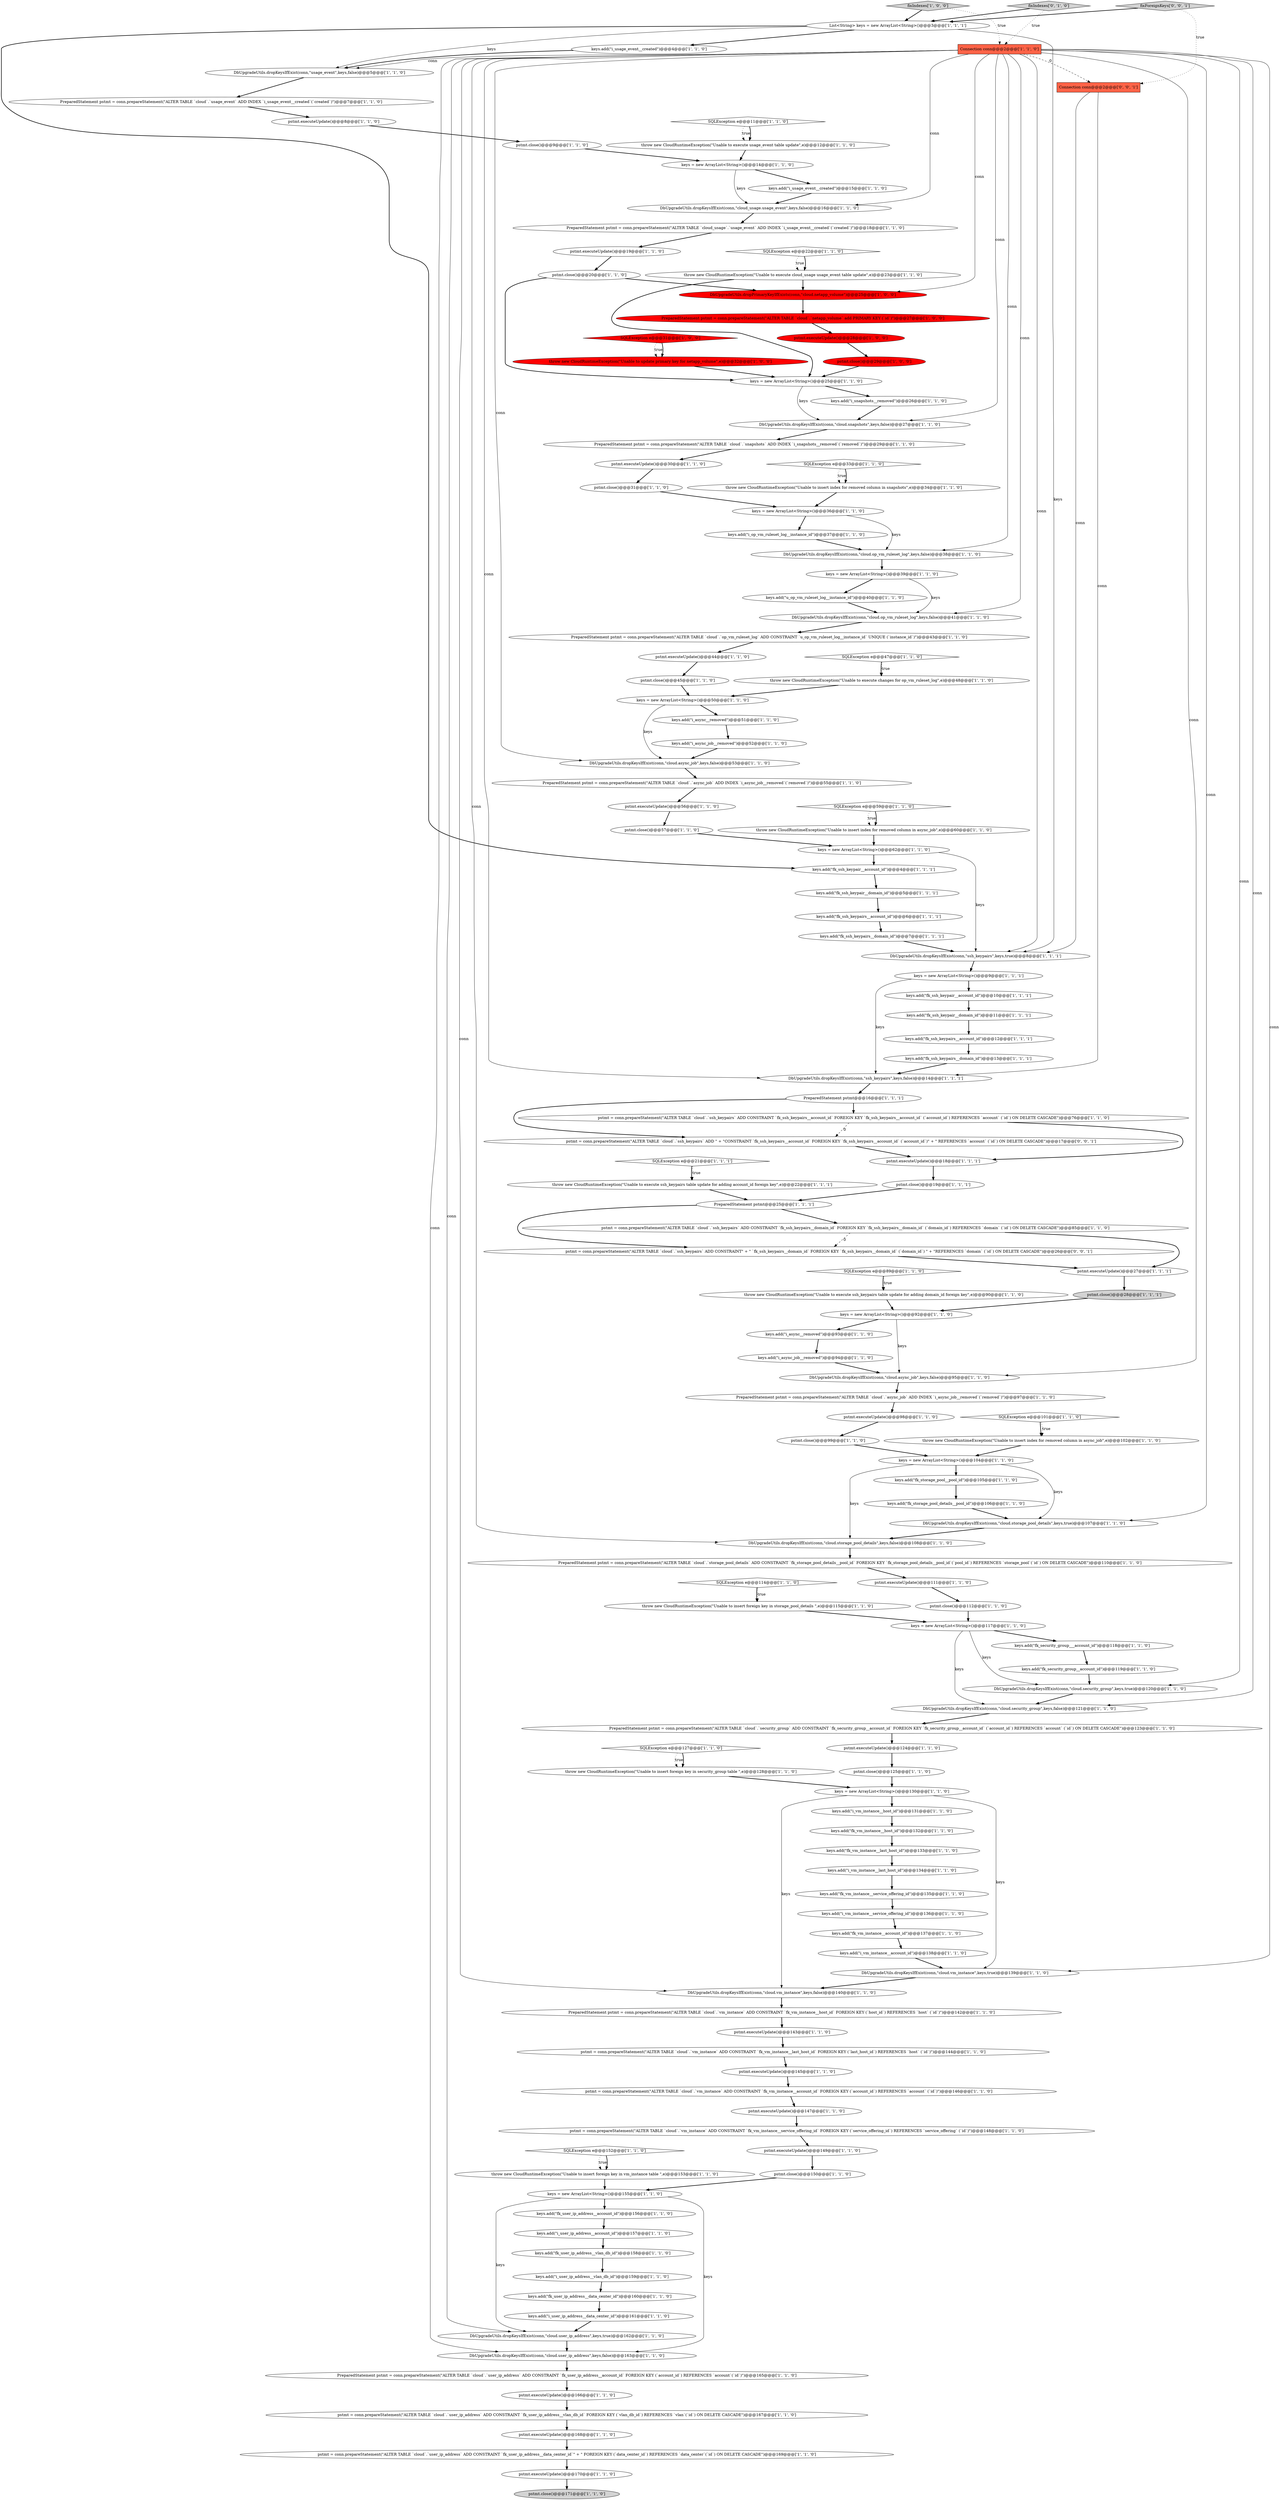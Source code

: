 digraph {
20 [style = filled, label = "pstmt.close()@@@125@@@['1', '1', '0']", fillcolor = white, shape = ellipse image = "AAA0AAABBB1BBB"];
72 [style = filled, label = "DbUpgradeUtils.dropKeysIfExist(conn,\"cloud.user_ip_address\",keys,true)@@@162@@@['1', '1', '0']", fillcolor = white, shape = ellipse image = "AAA0AAABBB1BBB"];
125 [style = filled, label = "DbUpgradeUtils.dropKeysIfExist(conn,\"cloud.vm_instance\",keys,true)@@@139@@@['1', '1', '0']", fillcolor = white, shape = ellipse image = "AAA0AAABBB1BBB"];
82 [style = filled, label = "pstmt = conn.prepareStatement(\"ALTER TABLE `cloud`.`user_ip_address` ADD CONSTRAINT `fk_user_ip_address__data_center_id`\" + \" FOREIGN KEY (`data_center_id`) REFERENCES `data_center`(`id`) ON DELETE CASCADE\")@@@169@@@['1', '1', '0']", fillcolor = white, shape = ellipse image = "AAA0AAABBB1BBB"];
116 [style = filled, label = "keys.add(\"fk_vm_instance__host_id\")@@@132@@@['1', '1', '0']", fillcolor = white, shape = ellipse image = "AAA0AAABBB1BBB"];
61 [style = filled, label = "keys.add(\"fk_user_ip_address__account_id\")@@@156@@@['1', '1', '0']", fillcolor = white, shape = ellipse image = "AAA0AAABBB1BBB"];
19 [style = filled, label = "keys.add(\"fk_ssh_keypair__account_id\")@@@10@@@['1', '1', '1']", fillcolor = white, shape = ellipse image = "AAA0AAABBB1BBB"];
22 [style = filled, label = "DbUpgradeUtils.dropKeysIfExist(conn,\"cloud.op_vm_ruleset_log\",keys,false)@@@41@@@['1', '1', '0']", fillcolor = white, shape = ellipse image = "AAA0AAABBB1BBB"];
103 [style = filled, label = "keys.add(\"i_user_ip_address__data_center_id\")@@@161@@@['1', '1', '0']", fillcolor = white, shape = ellipse image = "AAA0AAABBB1BBB"];
124 [style = filled, label = "throw new CloudRuntimeException(\"Unable to execute usage_event table update\",e)@@@12@@@['1', '1', '0']", fillcolor = white, shape = ellipse image = "AAA0AAABBB1BBB"];
79 [style = filled, label = "keys.add(\"fk_vm_instance__service_offering_id\")@@@135@@@['1', '1', '0']", fillcolor = white, shape = ellipse image = "AAA0AAABBB1BBB"];
85 [style = filled, label = "keys.add(\"fk_vm_instance__last_host_id\")@@@133@@@['1', '1', '0']", fillcolor = white, shape = ellipse image = "AAA0AAABBB1BBB"];
118 [style = filled, label = "throw new CloudRuntimeException(\"Unable to insert foreign key in vm_instance table \",e)@@@153@@@['1', '1', '0']", fillcolor = white, shape = ellipse image = "AAA0AAABBB1BBB"];
30 [style = filled, label = "keys.add(\"fk_security_group___account_id\")@@@118@@@['1', '1', '0']", fillcolor = white, shape = ellipse image = "AAA0AAABBB1BBB"];
17 [style = filled, label = "DbUpgradeUtils.dropKeysIfExist(conn,\"cloud.security_group\",keys,true)@@@120@@@['1', '1', '0']", fillcolor = white, shape = ellipse image = "AAA0AAABBB1BBB"];
43 [style = filled, label = "keys.add(\"fk_ssh_keypairs__domain_id\")@@@13@@@['1', '1', '1']", fillcolor = white, shape = ellipse image = "AAA0AAABBB1BBB"];
10 [style = filled, label = "pstmt.close()@@@45@@@['1', '1', '0']", fillcolor = white, shape = ellipse image = "AAA0AAABBB1BBB"];
129 [style = filled, label = "pstmt.close()@@@9@@@['1', '1', '0']", fillcolor = white, shape = ellipse image = "AAA0AAABBB1BBB"];
114 [style = filled, label = "pstmt.close()@@@28@@@['1', '1', '1']", fillcolor = lightgray, shape = ellipse image = "AAA0AAABBB1BBB"];
41 [style = filled, label = "pstmt.executeUpdate()@@@149@@@['1', '1', '0']", fillcolor = white, shape = ellipse image = "AAA0AAABBB1BBB"];
143 [style = filled, label = "fixIndexes['0', '1', '0']", fillcolor = lightgray, shape = diamond image = "AAA0AAABBB2BBB"];
144 [style = filled, label = "pstmt = conn.prepareStatement(\"ALTER TABLE `cloud`.`ssh_keypairs` ADD CONSTRAINT\" + \" `fk_ssh_keypairs__domain_id` FOREIGN KEY `fk_ssh_keypairs__domain_id` (`domain_id`) \" + \"REFERENCES `domain` (`id`) ON DELETE CASCADE\")@@@26@@@['0', '0', '1']", fillcolor = white, shape = ellipse image = "AAA0AAABBB3BBB"];
90 [style = filled, label = "throw new CloudRuntimeException(\"Unable to insert index for removed column in async_job\",e)@@@60@@@['1', '1', '0']", fillcolor = white, shape = ellipse image = "AAA0AAABBB1BBB"];
31 [style = filled, label = "SQLException e@@@114@@@['1', '1', '0']", fillcolor = white, shape = diamond image = "AAA0AAABBB1BBB"];
65 [style = filled, label = "pstmt = conn.prepareStatement(\"ALTER TABLE `cloud`.`vm_instance` ADD CONSTRAINT `fk_vm_instance__account_id` FOREIGN KEY (`account_id`) REFERENCES `account` (`id`)\")@@@146@@@['1', '1', '0']", fillcolor = white, shape = ellipse image = "AAA0AAABBB1BBB"];
105 [style = filled, label = "keys.add(\"u_op_vm_ruleset_log__instance_id\")@@@40@@@['1', '1', '0']", fillcolor = white, shape = ellipse image = "AAA0AAABBB1BBB"];
127 [style = filled, label = "keys.add(\"fk_ssh_keypair__domain_id\")@@@11@@@['1', '1', '1']", fillcolor = white, shape = ellipse image = "AAA0AAABBB1BBB"];
97 [style = filled, label = "keys.add(\"i_vm_instance__service_offering_id\")@@@136@@@['1', '1', '0']", fillcolor = white, shape = ellipse image = "AAA0AAABBB1BBB"];
76 [style = filled, label = "DbUpgradeUtils.dropKeysIfExist(conn,\"cloud.async_job\",keys,false)@@@95@@@['1', '1', '0']", fillcolor = white, shape = ellipse image = "AAA0AAABBB1BBB"];
111 [style = filled, label = "keys.add(\"i_async_job__removed\")@@@94@@@['1', '1', '0']", fillcolor = white, shape = ellipse image = "AAA0AAABBB1BBB"];
7 [style = filled, label = "keys.add(\"fk_security_group__account_id\")@@@119@@@['1', '1', '0']", fillcolor = white, shape = ellipse image = "AAA0AAABBB1BBB"];
64 [style = filled, label = "keys = new ArrayList<String>()@@@50@@@['1', '1', '0']", fillcolor = white, shape = ellipse image = "AAA0AAABBB1BBB"];
135 [style = filled, label = "keys = new ArrayList<String>()@@@39@@@['1', '1', '0']", fillcolor = white, shape = ellipse image = "AAA0AAABBB1BBB"];
13 [style = filled, label = "keys.add(\"i_vm_instance__account_id\")@@@138@@@['1', '1', '0']", fillcolor = white, shape = ellipse image = "AAA0AAABBB1BBB"];
102 [style = filled, label = "pstmt = conn.prepareStatement(\"ALTER TABLE `cloud`.`ssh_keypairs` ADD CONSTRAINT `fk_ssh_keypairs__account_id` FOREIGN KEY `fk_ssh_keypairs__account_id` (`account_id`) REFERENCES `account` (`id`) ON DELETE CASCADE\")@@@76@@@['1', '1', '0']", fillcolor = white, shape = ellipse image = "AAA0AAABBB1BBB"];
35 [style = filled, label = "pstmt.executeUpdate()@@@170@@@['1', '1', '0']", fillcolor = white, shape = ellipse image = "AAA0AAABBB1BBB"];
37 [style = filled, label = "keys.add(\"fk_storage_pool_details__pool_id\")@@@106@@@['1', '1', '0']", fillcolor = white, shape = ellipse image = "AAA0AAABBB1BBB"];
66 [style = filled, label = "SQLException e@@@101@@@['1', '1', '0']", fillcolor = white, shape = diamond image = "AAA0AAABBB1BBB"];
99 [style = filled, label = "pstmt.executeUpdate()@@@18@@@['1', '1', '1']", fillcolor = white, shape = ellipse image = "AAA0AAABBB1BBB"];
27 [style = filled, label = "pstmt.executeUpdate()@@@27@@@['1', '1', '1']", fillcolor = white, shape = ellipse image = "AAA0AAABBB1BBB"];
18 [style = filled, label = "pstmt.close()@@@150@@@['1', '1', '0']", fillcolor = white, shape = ellipse image = "AAA0AAABBB1BBB"];
40 [style = filled, label = "SQLException e@@@59@@@['1', '1', '0']", fillcolor = white, shape = diamond image = "AAA0AAABBB1BBB"];
146 [style = filled, label = "pstmt = conn.prepareStatement(\"ALTER TABLE `cloud`.`ssh_keypairs` ADD \" + \"CONSTRAINT `fk_ssh_keypairs__account_id` FOREIGN KEY `fk_ssh_keypairs__account_id` (`account_id`)\" + \" REFERENCES `account` (`id`) ON DELETE CASCADE\")@@@17@@@['0', '0', '1']", fillcolor = white, shape = ellipse image = "AAA0AAABBB3BBB"];
98 [style = filled, label = "pstmt.close()@@@112@@@['1', '1', '0']", fillcolor = white, shape = ellipse image = "AAA0AAABBB1BBB"];
132 [style = filled, label = "DbUpgradeUtils.dropKeysIfExist(conn,\"cloud.storage_pool_details\",keys,true)@@@107@@@['1', '1', '0']", fillcolor = white, shape = ellipse image = "AAA0AAABBB1BBB"];
44 [style = filled, label = "pstmt.executeUpdate()@@@145@@@['1', '1', '0']", fillcolor = white, shape = ellipse image = "AAA0AAABBB1BBB"];
49 [style = filled, label = "throw new CloudRuntimeException(\"Unable to insert foreign key in security_group table \",e)@@@128@@@['1', '1', '0']", fillcolor = white, shape = ellipse image = "AAA0AAABBB1BBB"];
112 [style = filled, label = "keys.add(\"i_user_ip_address__account_id\")@@@157@@@['1', '1', '0']", fillcolor = white, shape = ellipse image = "AAA0AAABBB1BBB"];
93 [style = filled, label = "throw new CloudRuntimeException(\"Unable to execute changes for op_vm_ruleset_log\",e)@@@48@@@['1', '1', '0']", fillcolor = white, shape = ellipse image = "AAA0AAABBB1BBB"];
109 [style = filled, label = "SQLException e@@@47@@@['1', '1', '0']", fillcolor = white, shape = diamond image = "AAA0AAABBB1BBB"];
147 [style = filled, label = "fixForeignKeys['0', '0', '1']", fillcolor = lightgray, shape = diamond image = "AAA0AAABBB3BBB"];
120 [style = filled, label = "DbUpgradeUtils.dropKeysIfExist(conn,\"ssh_keypairs\",keys,true)@@@8@@@['1', '1', '1']", fillcolor = white, shape = ellipse image = "AAA0AAABBB1BBB"];
119 [style = filled, label = "DbUpgradeUtils.dropKeysIfExist(conn,\"cloud.op_vm_ruleset_log\",keys,false)@@@38@@@['1', '1', '0']", fillcolor = white, shape = ellipse image = "AAA0AAABBB1BBB"];
131 [style = filled, label = "keys.add(\"i_user_ip_address__vlan_db_id\")@@@159@@@['1', '1', '0']", fillcolor = white, shape = ellipse image = "AAA0AAABBB1BBB"];
38 [style = filled, label = "keys.add(\"i_usage_event__created\")@@@15@@@['1', '1', '0']", fillcolor = white, shape = ellipse image = "AAA0AAABBB1BBB"];
16 [style = filled, label = "pstmt = conn.prepareStatement(\"ALTER TABLE `cloud`.`vm_instance` ADD CONSTRAINT `fk_vm_instance__last_host_id` FOREIGN KEY (`last_host_id`) REFERENCES `host` (`id`)\")@@@144@@@['1', '1', '0']", fillcolor = white, shape = ellipse image = "AAA0AAABBB1BBB"];
45 [style = filled, label = "keys = new ArrayList<String>()@@@155@@@['1', '1', '0']", fillcolor = white, shape = ellipse image = "AAA0AAABBB1BBB"];
8 [style = filled, label = "DbUpgradeUtils.dropKeysIfExist(conn,\"cloud.vm_instance\",keys,false)@@@140@@@['1', '1', '0']", fillcolor = white, shape = ellipse image = "AAA0AAABBB1BBB"];
9 [style = filled, label = "keys = new ArrayList<String>()@@@14@@@['1', '1', '0']", fillcolor = white, shape = ellipse image = "AAA0AAABBB1BBB"];
54 [style = filled, label = "pstmt.close()@@@99@@@['1', '1', '0']", fillcolor = white, shape = ellipse image = "AAA0AAABBB1BBB"];
95 [style = filled, label = "pstmt.executeUpdate()@@@30@@@['1', '1', '0']", fillcolor = white, shape = ellipse image = "AAA0AAABBB1BBB"];
74 [style = filled, label = "keys = new ArrayList<String>()@@@9@@@['1', '1', '1']", fillcolor = white, shape = ellipse image = "AAA0AAABBB1BBB"];
67 [style = filled, label = "keys.add(\"i_vm_instance__last_host_id\")@@@134@@@['1', '1', '0']", fillcolor = white, shape = ellipse image = "AAA0AAABBB1BBB"];
71 [style = filled, label = "pstmt.executeUpdate()@@@44@@@['1', '1', '0']", fillcolor = white, shape = ellipse image = "AAA0AAABBB1BBB"];
62 [style = filled, label = "pstmt.close()@@@20@@@['1', '1', '0']", fillcolor = white, shape = ellipse image = "AAA0AAABBB1BBB"];
107 [style = filled, label = "keys.add(\"i_snapshots__removed\")@@@26@@@['1', '1', '0']", fillcolor = white, shape = ellipse image = "AAA0AAABBB1BBB"];
108 [style = filled, label = "SQLException e@@@11@@@['1', '1', '0']", fillcolor = white, shape = diamond image = "AAA0AAABBB1BBB"];
11 [style = filled, label = "DbUpgradeUtils.dropKeysIfExist(conn,\"cloud.snapshots\",keys,false)@@@27@@@['1', '1', '0']", fillcolor = white, shape = ellipse image = "AAA0AAABBB1BBB"];
89 [style = filled, label = "keys.add(\"i_async__removed\")@@@93@@@['1', '1', '0']", fillcolor = white, shape = ellipse image = "AAA0AAABBB1BBB"];
141 [style = filled, label = "keys.add(\"fk_ssh_keypairs__account_id\")@@@6@@@['1', '1', '1']", fillcolor = white, shape = ellipse image = "AAA0AAABBB1BBB"];
6 [style = filled, label = "keys.add(\"fk_ssh_keypairs__domain_id\")@@@7@@@['1', '1', '1']", fillcolor = white, shape = ellipse image = "AAA0AAABBB1BBB"];
100 [style = filled, label = "keys.add(\"fk_user_ip_address__vlan_db_id\")@@@158@@@['1', '1', '0']", fillcolor = white, shape = ellipse image = "AAA0AAABBB1BBB"];
91 [style = filled, label = "throw new CloudRuntimeException(\"Unable to insert index for removed column in snapshots\",e)@@@34@@@['1', '1', '0']", fillcolor = white, shape = ellipse image = "AAA0AAABBB1BBB"];
121 [style = filled, label = "pstmt.executeUpdate()@@@168@@@['1', '1', '0']", fillcolor = white, shape = ellipse image = "AAA0AAABBB1BBB"];
68 [style = filled, label = "keys.add(\"fk_storage_pool__pool_id\")@@@105@@@['1', '1', '0']", fillcolor = white, shape = ellipse image = "AAA0AAABBB1BBB"];
113 [style = filled, label = "PreparedStatement pstmt = conn.prepareStatement(\"ALTER TABLE `cloud`.`netapp_volume` add PRIMARY KEY (`id`)\")@@@27@@@['1', '0', '0']", fillcolor = red, shape = ellipse image = "AAA1AAABBB1BBB"];
94 [style = filled, label = "pstmt.close()@@@19@@@['1', '1', '1']", fillcolor = white, shape = ellipse image = "AAA0AAABBB1BBB"];
70 [style = filled, label = "PreparedStatement pstmt = conn.prepareStatement(\"ALTER TABLE `cloud`.`user_ip_address` ADD CONSTRAINT `fk_user_ip_address__account_id` FOREIGN KEY (`account_id`) REFERENCES `account`(`id`)\")@@@165@@@['1', '1', '0']", fillcolor = white, shape = ellipse image = "AAA0AAABBB1BBB"];
0 [style = filled, label = "throw new CloudRuntimeException(\"Unable to execute cloud_usage usage_event table update\",e)@@@23@@@['1', '1', '0']", fillcolor = white, shape = ellipse image = "AAA0AAABBB1BBB"];
25 [style = filled, label = "pstmt.executeUpdate()@@@143@@@['1', '1', '0']", fillcolor = white, shape = ellipse image = "AAA0AAABBB1BBB"];
136 [style = filled, label = "PreparedStatement pstmt = conn.prepareStatement(\"ALTER TABLE `cloud`.`async_job` ADD INDEX `i_async_job__removed`(`removed`)\")@@@55@@@['1', '1', '0']", fillcolor = white, shape = ellipse image = "AAA0AAABBB1BBB"];
140 [style = filled, label = "DbUpgradeUtils.dropKeysIfExist(conn,\"cloud.user_ip_address\",keys,false)@@@163@@@['1', '1', '0']", fillcolor = white, shape = ellipse image = "AAA0AAABBB1BBB"];
12 [style = filled, label = "keys = new ArrayList<String>()@@@36@@@['1', '1', '0']", fillcolor = white, shape = ellipse image = "AAA0AAABBB1BBB"];
145 [style = filled, label = "Connection conn@@@2@@@['0', '0', '1']", fillcolor = tomato, shape = box image = "AAA0AAABBB3BBB"];
1 [style = filled, label = "pstmt.executeUpdate()@@@111@@@['1', '1', '0']", fillcolor = white, shape = ellipse image = "AAA0AAABBB1BBB"];
87 [style = filled, label = "keys.add(\"i_vm_instance__host_id\")@@@131@@@['1', '1', '0']", fillcolor = white, shape = ellipse image = "AAA0AAABBB1BBB"];
80 [style = filled, label = "throw new CloudRuntimeException(\"Unable to execute ssh_keypairs table update for adding account_id foreign key\",e)@@@22@@@['1', '1', '1']", fillcolor = white, shape = ellipse image = "AAA0AAABBB1BBB"];
128 [style = filled, label = "keys.add(\"fk_user_ip_address__data_center_id\")@@@160@@@['1', '1', '0']", fillcolor = white, shape = ellipse image = "AAA0AAABBB1BBB"];
47 [style = filled, label = "DbUpgradeUtils.dropKeysIfExist(conn,\"usage_event\",keys,false)@@@5@@@['1', '1', '0']", fillcolor = white, shape = ellipse image = "AAA0AAABBB1BBB"];
4 [style = filled, label = "Connection conn@@@2@@@['1', '1', '0']", fillcolor = tomato, shape = box image = "AAA0AAABBB1BBB"];
28 [style = filled, label = "keys.add(\"fk_vm_instance__account_id\")@@@137@@@['1', '1', '0']", fillcolor = white, shape = ellipse image = "AAA0AAABBB1BBB"];
56 [style = filled, label = "throw new CloudRuntimeException(\"Unable to insert foreign key in storage_pool_details \",e)@@@115@@@['1', '1', '0']", fillcolor = white, shape = ellipse image = "AAA0AAABBB1BBB"];
84 [style = filled, label = "keys = new ArrayList<String>()@@@117@@@['1', '1', '0']", fillcolor = white, shape = ellipse image = "AAA0AAABBB1BBB"];
92 [style = filled, label = "pstmt.close()@@@31@@@['1', '1', '0']", fillcolor = white, shape = ellipse image = "AAA0AAABBB1BBB"];
101 [style = filled, label = "throw new CloudRuntimeException(\"Unable to execute ssh_keypairs table update for adding domain_id foreign key\",e)@@@90@@@['1', '1', '0']", fillcolor = white, shape = ellipse image = "AAA0AAABBB1BBB"];
26 [style = filled, label = "pstmt.executeUpdate()@@@166@@@['1', '1', '0']", fillcolor = white, shape = ellipse image = "AAA0AAABBB1BBB"];
29 [style = filled, label = "DbUpgradeUtils.dropKeysIfExist(conn,\"cloud.security_group\",keys,false)@@@121@@@['1', '1', '0']", fillcolor = white, shape = ellipse image = "AAA0AAABBB1BBB"];
42 [style = filled, label = "fixIndexes['1', '0', '0']", fillcolor = lightgray, shape = diamond image = "AAA0AAABBB1BBB"];
33 [style = filled, label = "pstmt.executeUpdate()@@@28@@@['1', '0', '0']", fillcolor = red, shape = ellipse image = "AAA1AAABBB1BBB"];
3 [style = filled, label = "PreparedStatement pstmt = conn.prepareStatement(\"ALTER TABLE `cloud`.`storage_pool_details` ADD CONSTRAINT `fk_storage_pool_details__pool_id` FOREIGN KEY `fk_storage_pool_details__pool_id`(`pool_id`) REFERENCES `storage_pool`(`id`) ON DELETE CASCADE\")@@@110@@@['1', '1', '0']", fillcolor = white, shape = ellipse image = "AAA0AAABBB1BBB"];
52 [style = filled, label = "pstmt.executeUpdate()@@@124@@@['1', '1', '0']", fillcolor = white, shape = ellipse image = "AAA0AAABBB1BBB"];
50 [style = filled, label = "pstmt.executeUpdate()@@@19@@@['1', '1', '0']", fillcolor = white, shape = ellipse image = "AAA0AAABBB1BBB"];
122 [style = filled, label = "PreparedStatement pstmt = conn.prepareStatement(\"ALTER TABLE `cloud`.`op_vm_ruleset_log` ADD CONSTRAINT `u_op_vm_ruleset_log__instance_id` UNIQUE (`instance_id`)\")@@@43@@@['1', '1', '0']", fillcolor = white, shape = ellipse image = "AAA0AAABBB1BBB"];
24 [style = filled, label = "keys = new ArrayList<String>()@@@92@@@['1', '1', '0']", fillcolor = white, shape = ellipse image = "AAA0AAABBB1BBB"];
139 [style = filled, label = "keys.add(\"fk_ssh_keypair__domain_id\")@@@5@@@['1', '1', '1']", fillcolor = white, shape = ellipse image = "AAA0AAABBB1BBB"];
142 [style = filled, label = "SQLException e@@@21@@@['1', '1', '1']", fillcolor = white, shape = diamond image = "AAA0AAABBB1BBB"];
55 [style = filled, label = "DbUpgradeUtils.dropKeysIfExist(conn,\"cloud.storage_pool_details\",keys,false)@@@108@@@['1', '1', '0']", fillcolor = white, shape = ellipse image = "AAA0AAABBB1BBB"];
51 [style = filled, label = "PreparedStatement pstmt@@@16@@@['1', '1', '1']", fillcolor = white, shape = ellipse image = "AAA0AAABBB1BBB"];
134 [style = filled, label = "SQLException e@@@89@@@['1', '1', '0']", fillcolor = white, shape = diamond image = "AAA0AAABBB1BBB"];
88 [style = filled, label = "DbUpgradeUtils.dropKeysIfExist(conn,\"ssh_keypairs\",keys,false)@@@14@@@['1', '1', '1']", fillcolor = white, shape = ellipse image = "AAA0AAABBB1BBB"];
59 [style = filled, label = "keys.add(\"i_op_vm_ruleset_log__instance_id\")@@@37@@@['1', '1', '0']", fillcolor = white, shape = ellipse image = "AAA0AAABBB1BBB"];
106 [style = filled, label = "SQLException e@@@31@@@['1', '0', '0']", fillcolor = red, shape = diamond image = "AAA1AAABBB1BBB"];
137 [style = filled, label = "SQLException e@@@22@@@['1', '1', '0']", fillcolor = white, shape = diamond image = "AAA0AAABBB1BBB"];
96 [style = filled, label = "keys.add(\"fk_ssh_keypair__account_id\")@@@4@@@['1', '1', '1']", fillcolor = white, shape = ellipse image = "AAA0AAABBB1BBB"];
60 [style = filled, label = "pstmt = conn.prepareStatement(\"ALTER TABLE `cloud`.`ssh_keypairs` ADD CONSTRAINT `fk_ssh_keypairs__domain_id` FOREIGN KEY `fk_ssh_keypairs__domain_id` (`domain_id`) REFERENCES `domain` (`id`) ON DELETE CASCADE\")@@@85@@@['1', '1', '0']", fillcolor = white, shape = ellipse image = "AAA0AAABBB1BBB"];
123 [style = filled, label = "List<String> keys = new ArrayList<String>()@@@3@@@['1', '1', '1']", fillcolor = white, shape = ellipse image = "AAA0AAABBB1BBB"];
36 [style = filled, label = "keys.add(\"i_async_job__removed\")@@@52@@@['1', '1', '0']", fillcolor = white, shape = ellipse image = "AAA0AAABBB1BBB"];
46 [style = filled, label = "pstmt.close()@@@171@@@['1', '1', '0']", fillcolor = lightgray, shape = ellipse image = "AAA0AAABBB1BBB"];
81 [style = filled, label = "pstmt = conn.prepareStatement(\"ALTER TABLE `cloud`.`vm_instance` ADD CONSTRAINT `fk_vm_instance__service_offering_id` FOREIGN KEY (`service_offering_id`) REFERENCES `service_offering` (`id`)\")@@@148@@@['1', '1', '0']", fillcolor = white, shape = ellipse image = "AAA0AAABBB1BBB"];
14 [style = filled, label = "pstmt.executeUpdate()@@@8@@@['1', '1', '0']", fillcolor = white, shape = ellipse image = "AAA0AAABBB1BBB"];
130 [style = filled, label = "keys = new ArrayList<String>()@@@62@@@['1', '1', '0']", fillcolor = white, shape = ellipse image = "AAA0AAABBB1BBB"];
58 [style = filled, label = "keys.add(\"fk_ssh_keypairs__account_id\")@@@12@@@['1', '1', '1']", fillcolor = white, shape = ellipse image = "AAA0AAABBB1BBB"];
133 [style = filled, label = "SQLException e@@@33@@@['1', '1', '0']", fillcolor = white, shape = diamond image = "AAA0AAABBB1BBB"];
138 [style = filled, label = "pstmt.close()@@@57@@@['1', '1', '0']", fillcolor = white, shape = ellipse image = "AAA0AAABBB1BBB"];
83 [style = filled, label = "DbUpgradeUtils.dropKeysIfExist(conn,\"cloud.async_job\",keys,false)@@@53@@@['1', '1', '0']", fillcolor = white, shape = ellipse image = "AAA0AAABBB1BBB"];
73 [style = filled, label = "PreparedStatement pstmt = conn.prepareStatement(\"ALTER TABLE `cloud`.`usage_event` ADD INDEX `i_usage_event__created`(`created`)\")@@@7@@@['1', '1', '0']", fillcolor = white, shape = ellipse image = "AAA0AAABBB1BBB"];
78 [style = filled, label = "pstmt.executeUpdate()@@@147@@@['1', '1', '0']", fillcolor = white, shape = ellipse image = "AAA0AAABBB1BBB"];
115 [style = filled, label = "pstmt.close()@@@29@@@['1', '0', '0']", fillcolor = red, shape = ellipse image = "AAA1AAABBB1BBB"];
34 [style = filled, label = "PreparedStatement pstmt = conn.prepareStatement(\"ALTER TABLE `cloud`.`vm_instance` ADD CONSTRAINT `fk_vm_instance__host_id` FOREIGN KEY (`host_id`) REFERENCES `host` (`id`)\")@@@142@@@['1', '1', '0']", fillcolor = white, shape = ellipse image = "AAA0AAABBB1BBB"];
15 [style = filled, label = "keys = new ArrayList<String>()@@@130@@@['1', '1', '0']", fillcolor = white, shape = ellipse image = "AAA0AAABBB1BBB"];
126 [style = filled, label = "keys = new ArrayList<String>()@@@25@@@['1', '1', '0']", fillcolor = white, shape = ellipse image = "AAA0AAABBB1BBB"];
53 [style = filled, label = "keys.add(\"i_async__removed\")@@@51@@@['1', '1', '0']", fillcolor = white, shape = ellipse image = "AAA0AAABBB1BBB"];
63 [style = filled, label = "PreparedStatement pstmt@@@25@@@['1', '1', '1']", fillcolor = white, shape = ellipse image = "AAA0AAABBB1BBB"];
86 [style = filled, label = "PreparedStatement pstmt = conn.prepareStatement(\"ALTER TABLE `cloud`.`async_job` ADD INDEX `i_async_job__removed`(`removed`)\")@@@97@@@['1', '1', '0']", fillcolor = white, shape = ellipse image = "AAA0AAABBB1BBB"];
104 [style = filled, label = "PreparedStatement pstmt = conn.prepareStatement(\"ALTER TABLE `cloud`.`snapshots` ADD INDEX `i_snapshots__removed`(`removed`)\")@@@29@@@['1', '1', '0']", fillcolor = white, shape = ellipse image = "AAA0AAABBB1BBB"];
32 [style = filled, label = "DbUpgradeUtils.dropKeysIfExist(conn,\"cloud_usage.usage_event\",keys,false)@@@16@@@['1', '1', '0']", fillcolor = white, shape = ellipse image = "AAA0AAABBB1BBB"];
110 [style = filled, label = "keys = new ArrayList<String>()@@@104@@@['1', '1', '0']", fillcolor = white, shape = ellipse image = "AAA0AAABBB1BBB"];
69 [style = filled, label = "keys.add(\"i_usage_event__created\")@@@4@@@['1', '1', '0']", fillcolor = white, shape = ellipse image = "AAA0AAABBB1BBB"];
117 [style = filled, label = "PreparedStatement pstmt = conn.prepareStatement(\"ALTER TABLE `cloud_usage`.`usage_event` ADD INDEX `i_usage_event__created`(`created`)\")@@@18@@@['1', '1', '0']", fillcolor = white, shape = ellipse image = "AAA0AAABBB1BBB"];
48 [style = filled, label = "pstmt = conn.prepareStatement(\"ALTER TABLE `cloud`.`user_ip_address` ADD CONSTRAINT `fk_user_ip_address__vlan_db_id` FOREIGN KEY (`vlan_db_id`) REFERENCES `vlan`(`id`) ON DELETE CASCADE\")@@@167@@@['1', '1', '0']", fillcolor = white, shape = ellipse image = "AAA0AAABBB1BBB"];
39 [style = filled, label = "DbUpgradeUtils.dropPrimaryKeyIfExists(conn,\"cloud.netapp_volume\")@@@25@@@['1', '0', '0']", fillcolor = red, shape = ellipse image = "AAA1AAABBB1BBB"];
21 [style = filled, label = "pstmt.executeUpdate()@@@56@@@['1', '1', '0']", fillcolor = white, shape = ellipse image = "AAA0AAABBB1BBB"];
5 [style = filled, label = "throw new CloudRuntimeException(\"Unable to update primary key for netapp_volume\",e)@@@32@@@['1', '0', '0']", fillcolor = red, shape = ellipse image = "AAA1AAABBB1BBB"];
75 [style = filled, label = "SQLException e@@@152@@@['1', '1', '0']", fillcolor = white, shape = diamond image = "AAA0AAABBB1BBB"];
57 [style = filled, label = "PreparedStatement pstmt = conn.prepareStatement(\"ALTER TABLE `cloud`.`security_group` ADD CONSTRAINT `fk_security_group__account_id` FOREIGN KEY `fk_security_group__account_id` (`account_id`) REFERENCES `account` (`id`) ON DELETE CASCADE\")@@@123@@@['1', '1', '0']", fillcolor = white, shape = ellipse image = "AAA0AAABBB1BBB"];
2 [style = filled, label = "pstmt.executeUpdate()@@@98@@@['1', '1', '0']", fillcolor = white, shape = ellipse image = "AAA0AAABBB1BBB"];
77 [style = filled, label = "SQLException e@@@127@@@['1', '1', '0']", fillcolor = white, shape = diamond image = "AAA0AAABBB1BBB"];
23 [style = filled, label = "throw new CloudRuntimeException(\"Unable to insert index for removed column in async_job\",e)@@@102@@@['1', '1', '0']", fillcolor = white, shape = ellipse image = "AAA0AAABBB1BBB"];
117->50 [style = bold, label=""];
31->56 [style = dotted, label="true"];
98->84 [style = bold, label=""];
4->83 [style = solid, label="conn"];
108->124 [style = dotted, label="true"];
31->56 [style = bold, label=""];
61->112 [style = bold, label=""];
144->27 [style = bold, label=""];
99->94 [style = bold, label=""];
133->91 [style = dotted, label="true"];
126->107 [style = bold, label=""];
130->96 [style = bold, label=""];
0->126 [style = bold, label=""];
140->70 [style = bold, label=""];
110->132 [style = solid, label="keys"];
64->53 [style = bold, label=""];
15->87 [style = bold, label=""];
4->11 [style = solid, label="conn"];
85->67 [style = bold, label=""];
138->130 [style = bold, label=""];
109->93 [style = bold, label=""];
4->32 [style = solid, label="conn"];
105->22 [style = bold, label=""];
84->17 [style = solid, label="keys"];
18->45 [style = bold, label=""];
24->89 [style = bold, label=""];
1->98 [style = bold, label=""];
53->36 [style = bold, label=""];
40->90 [style = dotted, label="true"];
91->12 [style = bold, label=""];
45->61 [style = bold, label=""];
131->128 [style = bold, label=""];
123->69 [style = bold, label=""];
109->93 [style = dotted, label="true"];
75->118 [style = dotted, label="true"];
132->55 [style = bold, label=""];
125->8 [style = bold, label=""];
108->124 [style = bold, label=""];
50->62 [style = bold, label=""];
104->95 [style = bold, label=""];
93->64 [style = bold, label=""];
135->22 [style = solid, label="keys"];
4->88 [style = solid, label="conn"];
45->140 [style = solid, label="keys"];
62->126 [style = bold, label=""];
95->92 [style = bold, label=""];
86->2 [style = bold, label=""];
4->132 [style = solid, label="conn"];
9->38 [style = bold, label=""];
32->117 [style = bold, label=""];
127->58 [style = bold, label=""];
45->72 [style = solid, label="keys"];
20->15 [style = bold, label=""];
22->122 [style = bold, label=""];
64->83 [style = solid, label="keys"];
15->8 [style = solid, label="keys"];
74->19 [style = bold, label=""];
101->24 [style = bold, label=""];
8->34 [style = bold, label=""];
33->115 [style = bold, label=""];
10->64 [style = bold, label=""];
119->135 [style = bold, label=""];
136->21 [style = bold, label=""];
130->120 [style = solid, label="keys"];
120->74 [style = bold, label=""];
12->119 [style = solid, label="keys"];
121->82 [style = bold, label=""];
83->136 [style = bold, label=""];
89->111 [style = bold, label=""];
135->105 [style = bold, label=""];
87->116 [style = bold, label=""];
110->68 [style = bold, label=""];
62->39 [style = bold, label=""];
65->78 [style = bold, label=""];
38->32 [style = bold, label=""];
92->12 [style = bold, label=""];
4->119 [style = solid, label="conn"];
111->76 [style = bold, label=""];
137->0 [style = bold, label=""];
79->97 [style = bold, label=""];
76->86 [style = bold, label=""];
30->7 [style = bold, label=""];
142->80 [style = bold, label=""];
4->140 [style = solid, label="conn"];
48->121 [style = bold, label=""];
71->10 [style = bold, label=""];
54->110 [style = bold, label=""];
4->47 [style = solid, label="conn"];
129->9 [style = bold, label=""];
147->145 [style = dotted, label="true"];
100->131 [style = bold, label=""];
128->103 [style = bold, label=""];
63->144 [style = bold, label=""];
74->88 [style = solid, label="keys"];
29->57 [style = bold, label=""];
26->48 [style = bold, label=""];
133->91 [style = bold, label=""];
102->146 [style = dashed, label="0"];
122->71 [style = bold, label=""];
0->39 [style = bold, label=""];
123->96 [style = bold, label=""];
84->30 [style = bold, label=""];
58->43 [style = bold, label=""];
59->119 [style = bold, label=""];
7->17 [style = bold, label=""];
3->1 [style = bold, label=""];
106->5 [style = dotted, label="true"];
118->45 [style = bold, label=""];
134->101 [style = bold, label=""];
102->99 [style = bold, label=""];
137->0 [style = dotted, label="true"];
77->49 [style = dotted, label="true"];
25->16 [style = bold, label=""];
4->76 [style = solid, label="conn"];
14->129 [style = bold, label=""];
112->100 [style = bold, label=""];
4->17 [style = solid, label="conn"];
124->9 [style = bold, label=""];
42->123 [style = bold, label=""];
4->8 [style = solid, label="conn"];
143->4 [style = dotted, label="true"];
145->88 [style = solid, label="conn"];
63->60 [style = bold, label=""];
143->123 [style = bold, label=""];
16->44 [style = bold, label=""];
4->145 [style = dashed, label="0"];
73->14 [style = bold, label=""];
103->72 [style = bold, label=""];
123->120 [style = solid, label="keys"];
147->123 [style = bold, label=""];
21->138 [style = bold, label=""];
4->39 [style = solid, label="conn"];
115->126 [style = bold, label=""];
49->15 [style = bold, label=""];
27->114 [style = bold, label=""];
113->33 [style = bold, label=""];
2->54 [style = bold, label=""];
43->88 [style = bold, label=""];
51->146 [style = bold, label=""];
88->51 [style = bold, label=""];
70->26 [style = bold, label=""];
35->46 [style = bold, label=""];
110->55 [style = solid, label="keys"];
36->83 [style = bold, label=""];
67->79 [style = bold, label=""];
82->35 [style = bold, label=""];
41->18 [style = bold, label=""];
96->139 [style = bold, label=""];
40->90 [style = bold, label=""];
60->27 [style = bold, label=""];
37->132 [style = bold, label=""];
80->63 [style = bold, label=""];
78->81 [style = bold, label=""];
81->41 [style = bold, label=""];
145->120 [style = solid, label="conn"];
106->5 [style = bold, label=""];
66->23 [style = bold, label=""];
66->23 [style = dotted, label="true"];
34->25 [style = bold, label=""];
75->118 [style = bold, label=""];
134->101 [style = dotted, label="true"];
47->73 [style = bold, label=""];
139->141 [style = bold, label=""];
72->140 [style = bold, label=""];
90->130 [style = bold, label=""];
9->32 [style = solid, label="keys"];
23->110 [style = bold, label=""];
77->49 [style = bold, label=""];
146->99 [style = bold, label=""];
6->120 [style = bold, label=""];
28->13 [style = bold, label=""];
68->37 [style = bold, label=""];
42->4 [style = dotted, label="true"];
55->3 [style = bold, label=""];
4->55 [style = solid, label="conn"];
4->125 [style = solid, label="conn"];
114->24 [style = bold, label=""];
97->28 [style = bold, label=""];
4->29 [style = solid, label="conn"];
19->127 [style = bold, label=""];
52->20 [style = bold, label=""];
24->76 [style = solid, label="keys"];
57->52 [style = bold, label=""];
142->80 [style = dotted, label="true"];
51->102 [style = bold, label=""];
56->84 [style = bold, label=""];
5->126 [style = bold, label=""];
126->11 [style = solid, label="keys"];
84->29 [style = solid, label="keys"];
44->65 [style = bold, label=""];
69->47 [style = bold, label=""];
12->59 [style = bold, label=""];
39->113 [style = bold, label=""];
107->11 [style = bold, label=""];
141->6 [style = bold, label=""];
11->104 [style = bold, label=""];
13->125 [style = bold, label=""];
60->144 [style = dashed, label="0"];
15->125 [style = solid, label="keys"];
123->47 [style = solid, label="keys"];
17->29 [style = bold, label=""];
4->120 [style = solid, label="conn"];
4->72 [style = solid, label="conn"];
94->63 [style = bold, label=""];
4->22 [style = solid, label="conn"];
116->85 [style = bold, label=""];
}
